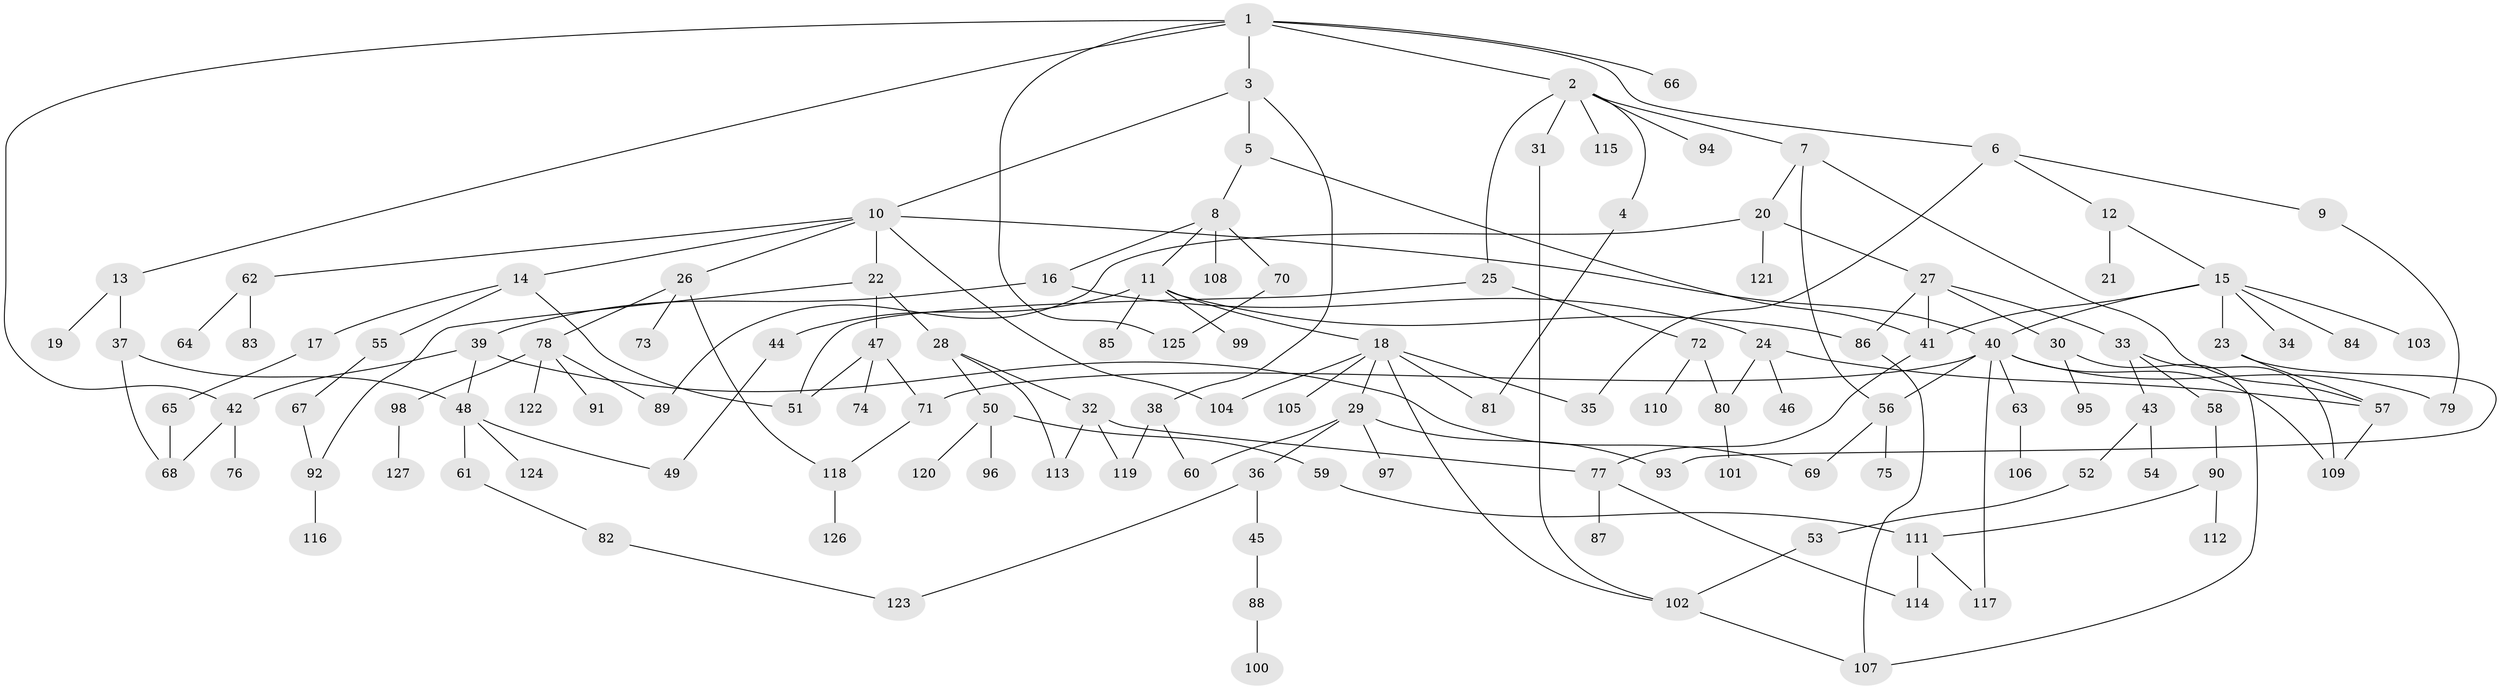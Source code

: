 // coarse degree distribution, {6: 0.046875, 4: 0.203125, 5: 0.078125, 2: 0.28125, 7: 0.015625, 3: 0.203125, 8: 0.03125, 1: 0.140625}
// Generated by graph-tools (version 1.1) at 2025/49/03/04/25 22:49:04]
// undirected, 127 vertices, 166 edges
graph export_dot {
  node [color=gray90,style=filled];
  1;
  2;
  3;
  4;
  5;
  6;
  7;
  8;
  9;
  10;
  11;
  12;
  13;
  14;
  15;
  16;
  17;
  18;
  19;
  20;
  21;
  22;
  23;
  24;
  25;
  26;
  27;
  28;
  29;
  30;
  31;
  32;
  33;
  34;
  35;
  36;
  37;
  38;
  39;
  40;
  41;
  42;
  43;
  44;
  45;
  46;
  47;
  48;
  49;
  50;
  51;
  52;
  53;
  54;
  55;
  56;
  57;
  58;
  59;
  60;
  61;
  62;
  63;
  64;
  65;
  66;
  67;
  68;
  69;
  70;
  71;
  72;
  73;
  74;
  75;
  76;
  77;
  78;
  79;
  80;
  81;
  82;
  83;
  84;
  85;
  86;
  87;
  88;
  89;
  90;
  91;
  92;
  93;
  94;
  95;
  96;
  97;
  98;
  99;
  100;
  101;
  102;
  103;
  104;
  105;
  106;
  107;
  108;
  109;
  110;
  111;
  112;
  113;
  114;
  115;
  116;
  117;
  118;
  119;
  120;
  121;
  122;
  123;
  124;
  125;
  126;
  127;
  1 -- 2;
  1 -- 3;
  1 -- 6;
  1 -- 13;
  1 -- 42;
  1 -- 66;
  1 -- 125;
  2 -- 4;
  2 -- 7;
  2 -- 25;
  2 -- 31;
  2 -- 94;
  2 -- 115;
  3 -- 5;
  3 -- 10;
  3 -- 38;
  4 -- 81;
  5 -- 8;
  5 -- 41;
  6 -- 9;
  6 -- 12;
  6 -- 35;
  7 -- 20;
  7 -- 56;
  7 -- 57;
  8 -- 11;
  8 -- 16;
  8 -- 70;
  8 -- 108;
  9 -- 79;
  10 -- 14;
  10 -- 22;
  10 -- 26;
  10 -- 40;
  10 -- 62;
  10 -- 104;
  11 -- 18;
  11 -- 44;
  11 -- 85;
  11 -- 86;
  11 -- 99;
  12 -- 15;
  12 -- 21;
  13 -- 19;
  13 -- 37;
  14 -- 17;
  14 -- 55;
  14 -- 51;
  15 -- 23;
  15 -- 34;
  15 -- 84;
  15 -- 103;
  15 -- 40;
  15 -- 41;
  16 -- 24;
  16 -- 39;
  17 -- 65;
  18 -- 29;
  18 -- 81;
  18 -- 104;
  18 -- 105;
  18 -- 35;
  18 -- 102;
  20 -- 27;
  20 -- 89;
  20 -- 121;
  22 -- 28;
  22 -- 47;
  22 -- 92;
  23 -- 57;
  23 -- 93;
  24 -- 46;
  24 -- 80;
  24 -- 57;
  25 -- 72;
  25 -- 51;
  26 -- 73;
  26 -- 78;
  26 -- 118;
  27 -- 30;
  27 -- 33;
  27 -- 41;
  27 -- 86;
  28 -- 32;
  28 -- 50;
  28 -- 113;
  29 -- 36;
  29 -- 60;
  29 -- 97;
  29 -- 93;
  30 -- 95;
  30 -- 107;
  31 -- 102;
  32 -- 119;
  32 -- 113;
  32 -- 77;
  33 -- 43;
  33 -- 58;
  33 -- 109;
  36 -- 45;
  36 -- 123;
  37 -- 48;
  37 -- 68;
  38 -- 60;
  38 -- 119;
  39 -- 42;
  39 -- 69;
  39 -- 48;
  40 -- 63;
  40 -- 79;
  40 -- 117;
  40 -- 109;
  40 -- 71;
  40 -- 56;
  41 -- 77;
  42 -- 76;
  42 -- 68;
  43 -- 52;
  43 -- 54;
  44 -- 49;
  45 -- 88;
  47 -- 51;
  47 -- 71;
  47 -- 74;
  48 -- 61;
  48 -- 124;
  48 -- 49;
  50 -- 59;
  50 -- 96;
  50 -- 120;
  52 -- 53;
  53 -- 102;
  55 -- 67;
  56 -- 69;
  56 -- 75;
  57 -- 109;
  58 -- 90;
  59 -- 111;
  61 -- 82;
  62 -- 64;
  62 -- 83;
  63 -- 106;
  65 -- 68;
  67 -- 92;
  70 -- 125;
  71 -- 118;
  72 -- 80;
  72 -- 110;
  77 -- 87;
  77 -- 114;
  78 -- 91;
  78 -- 98;
  78 -- 122;
  78 -- 89;
  80 -- 101;
  82 -- 123;
  86 -- 107;
  88 -- 100;
  90 -- 111;
  90 -- 112;
  92 -- 116;
  98 -- 127;
  102 -- 107;
  111 -- 117;
  111 -- 114;
  118 -- 126;
}

